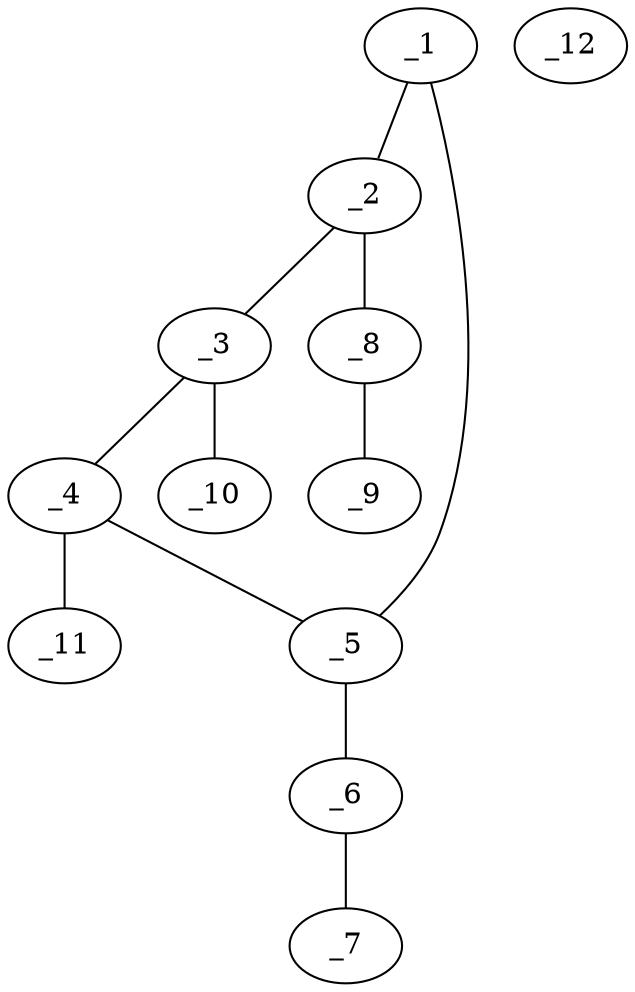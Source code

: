graph molid613239 {
	_1	 [charge=0,
		chem=4,
		symbol="N  ",
		x="4.2601",
		y="-0.4081"];
	_2	 [charge=0,
		chem=1,
		symbol="C  ",
		x="4.5691",
		y="0.5429"];
	_1 -- _2	 [valence=1];
	_5	 [charge=0,
		chem=1,
		symbol="C  ",
		x="3.2601",
		y="-0.4081"];
	_1 -- _5	 [valence=1];
	_3	 [charge=0,
		chem=1,
		symbol="C  ",
		x="3.7601",
		y="1.1307"];
	_2 -- _3	 [valence=1];
	_8	 [charge=0,
		chem=1,
		symbol="C  ",
		x="5.5201",
		y="0.8519"];
	_2 -- _8	 [valence=1];
	_4	 [charge=0,
		chem=1,
		symbol="C  ",
		x="2.9511",
		y="0.5429"];
	_3 -- _4	 [valence=1];
	_10	 [charge=0,
		chem=2,
		symbol="O  ",
		x="3.7601",
		y="2.1307"];
	_3 -- _10	 [valence=1];
	_4 -- _5	 [valence=1];
	_11	 [charge=0,
		chem=2,
		symbol="O  ",
		x=2,
		y="0.8519"];
	_4 -- _11	 [valence=1];
	_6	 [charge=0,
		chem=1,
		symbol="C  ",
		x="2.6723",
		y="-1.2172"];
	_5 -- _6	 [valence=1];
	_7	 [charge=0,
		chem=2,
		symbol="O  ",
		x="3.079",
		y="-2.1307"];
	_6 -- _7	 [valence=1];
	_9	 [charge=0,
		chem=2,
		symbol="O  ",
		x="6.2633",
		y="0.1828"];
	_8 -- _9	 [valence=1];
	_12	 [charge=0,
		chem=7,
		symbol="Cl ",
		x="8.2633",
		y=0];
}
